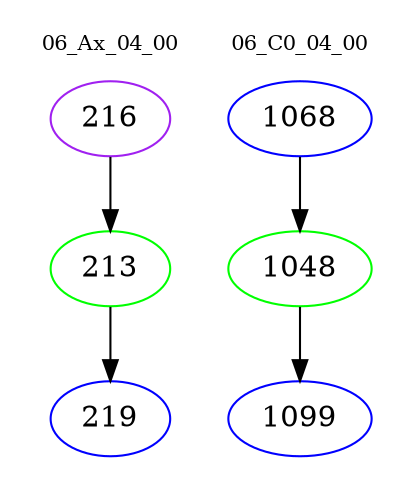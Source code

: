 digraph{
subgraph cluster_0 {
color = white
label = "06_Ax_04_00";
fontsize=10;
T0_216 [label="216", color="purple"]
T0_216 -> T0_213 [color="black"]
T0_213 [label="213", color="green"]
T0_213 -> T0_219 [color="black"]
T0_219 [label="219", color="blue"]
}
subgraph cluster_1 {
color = white
label = "06_C0_04_00";
fontsize=10;
T1_1068 [label="1068", color="blue"]
T1_1068 -> T1_1048 [color="black"]
T1_1048 [label="1048", color="green"]
T1_1048 -> T1_1099 [color="black"]
T1_1099 [label="1099", color="blue"]
}
}
